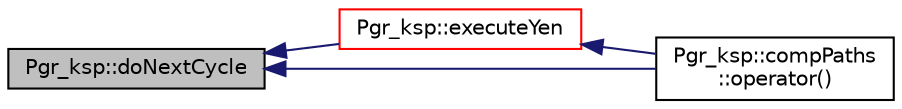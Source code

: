 digraph "Pgr_ksp::doNextCycle"
{
  edge [fontname="Helvetica",fontsize="10",labelfontname="Helvetica",labelfontsize="10"];
  node [fontname="Helvetica",fontsize="10",shape=record];
  rankdir="LR";
  Node1 [label="Pgr_ksp::doNextCycle",height=0.2,width=0.4,color="black", fillcolor="grey75", style="filled", fontcolor="black"];
  Node1 -> Node2 [dir="back",color="midnightblue",fontsize="10",style="solid",fontname="Helvetica"];
  Node2 [label="Pgr_ksp::executeYen",height=0.2,width=0.4,color="red", fillcolor="white", style="filled",URL="$classPgr__ksp.html#a816e02e45221bab34ed59b801d9d8192",tooltip="the actual algorithm "];
  Node2 -> Node3 [dir="back",color="midnightblue",fontsize="10",style="solid",fontname="Helvetica"];
  Node3 [label="Pgr_ksp::compPaths\l::operator()",height=0.2,width=0.4,color="black", fillcolor="white", style="filled",URL="$classPgr__ksp_1_1compPaths.html#a027c9680017de3c89b3c530f15a5be1a"];
  Node1 -> Node3 [dir="back",color="midnightblue",fontsize="10",style="solid",fontname="Helvetica"];
}
